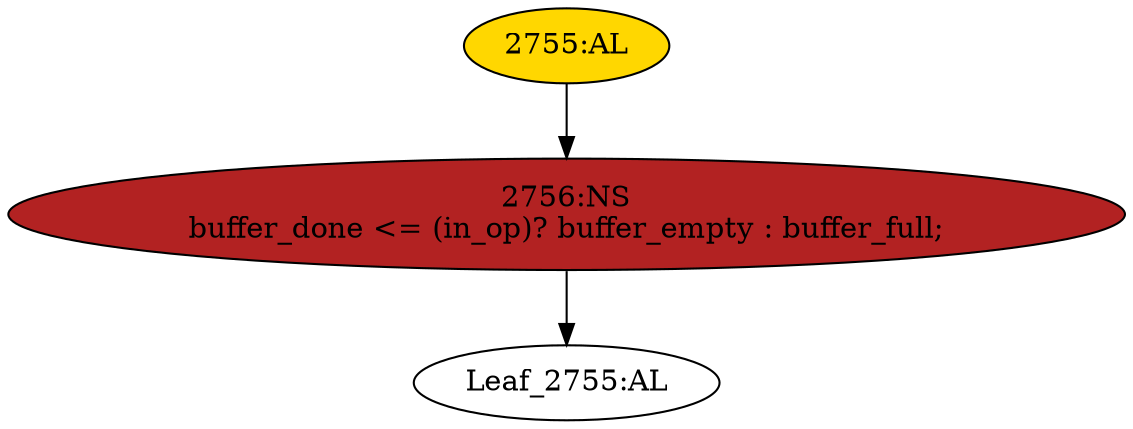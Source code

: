 strict digraph "" {
	node [label="\N"];
	"2756:NS"	 [ast="<pyverilog.vparser.ast.NonblockingSubstitution object at 0x7f13b555f650>",
		fillcolor=firebrick,
		label="2756:NS
buffer_done <= (in_op)? buffer_empty : buffer_full;",
		statements="[<pyverilog.vparser.ast.NonblockingSubstitution object at 0x7f13b555f650>]",
		style=filled,
		typ=NonblockingSubstitution];
	"Leaf_2755:AL"	 [def_var="['buffer_done']",
		label="Leaf_2755:AL"];
	"2756:NS" -> "Leaf_2755:AL"	 [cond="[]",
		lineno=None];
	"2755:AL"	 [ast="<pyverilog.vparser.ast.Always object at 0x7f13b555f8d0>",
		clk_sens=True,
		fillcolor=gold,
		label="2755:AL",
		sens="['clk']",
		statements="[]",
		style=filled,
		typ=Always,
		use_var="['in_op', 'buffer_empty', 'buffer_full']"];
	"2755:AL" -> "2756:NS"	 [cond="[]",
		lineno=None];
}

